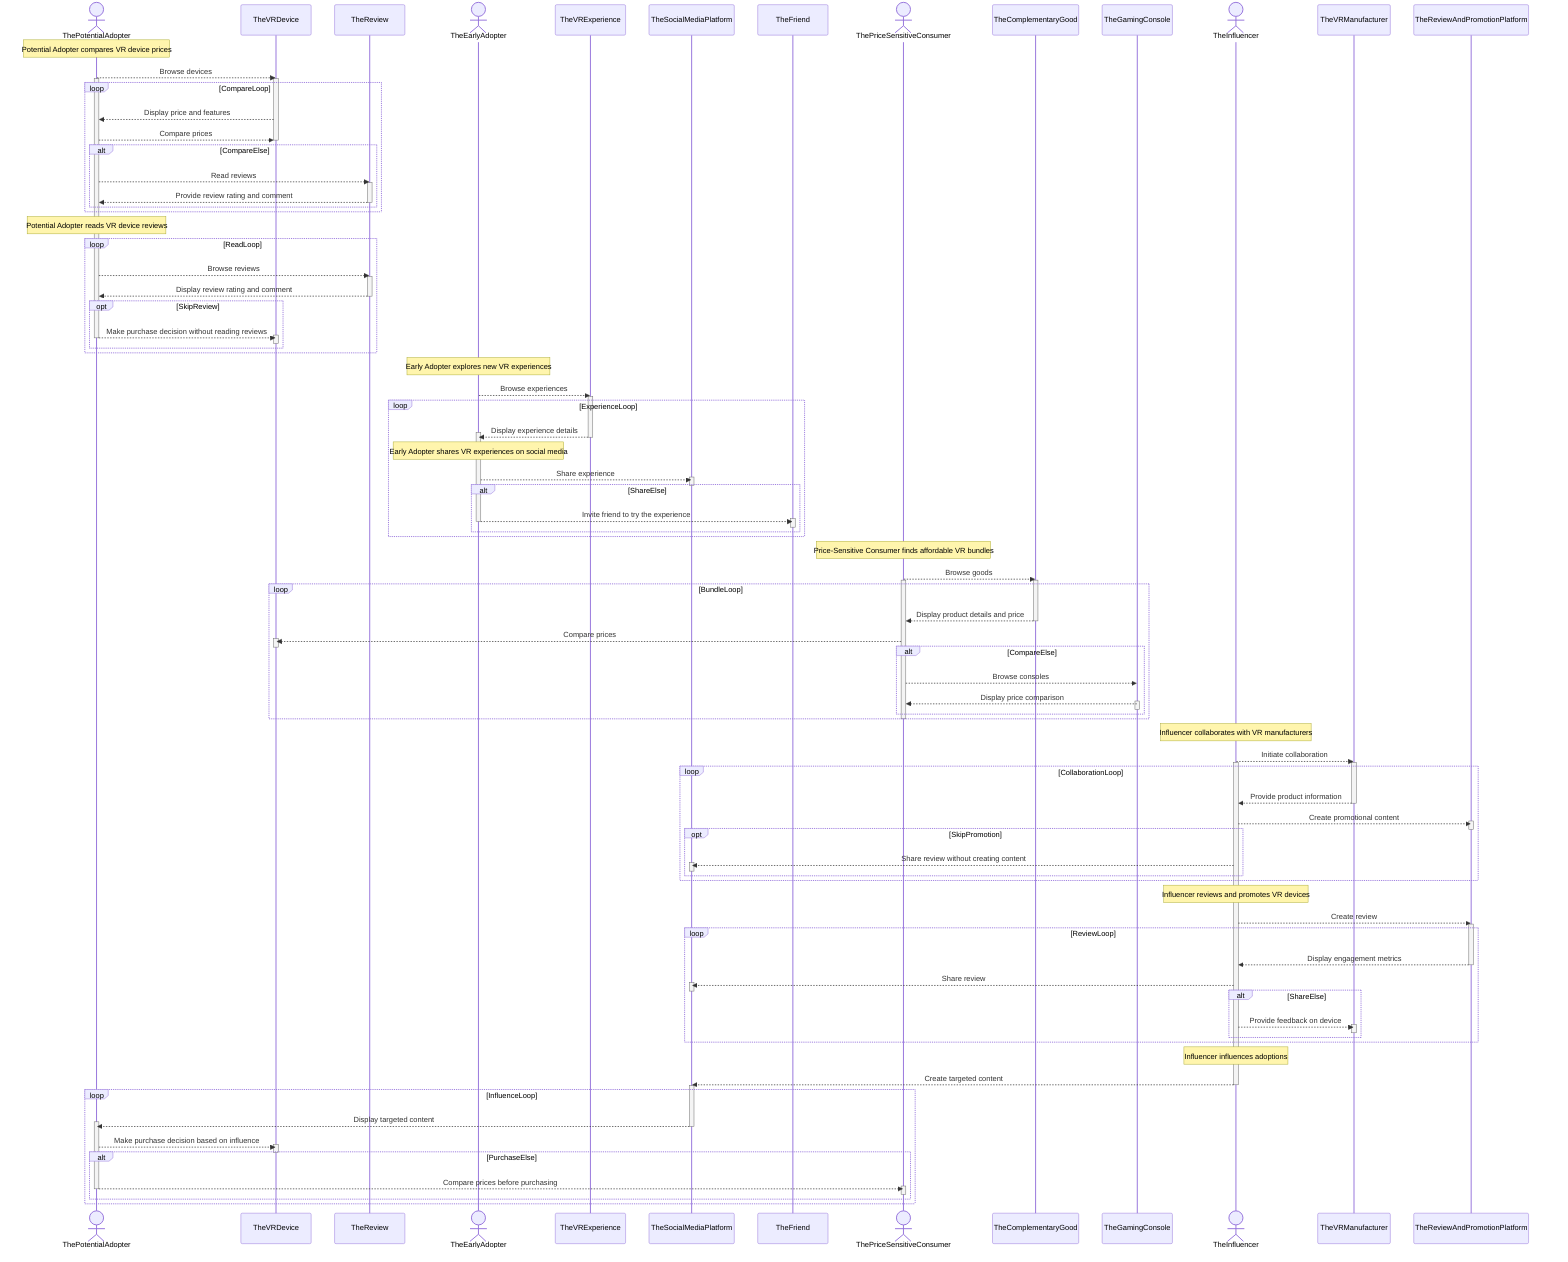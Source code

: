 sequenceDiagram
    actor ThePotentialAdopter
    note over ThePotentialAdopter: Potential Adopter compares VR device prices
    ThePotentialAdopter -->> TheVRDevice: Browse devices
    activate ThePotentialAdopter
    activate TheVRDevice
    loop CompareLoop
        TheVRDevice -->> ThePotentialAdopter: Display price and features
        ThePotentialAdopter -->> TheVRDevice: Compare prices
        deactivate TheVRDevice
        alt CompareElse
            ThePotentialAdopter -->> TheReview: Read reviews
            activate TheReview 
            TheReview -->> ThePotentialAdopter: Provide review rating and comment
            deactivate TheReview
            end 
        end
    note over ThePotentialAdopter: Potential Adopter reads VR device reviews
    loop ReadLoop
        ThePotentialAdopter -->> TheReview: Browse reviews
        activate TheReview
        TheReview -->> ThePotentialAdopter: Display review rating and comment
        deactivate TheReview
        opt SkipReview
            ThePotentialAdopter -->> TheVRDevice: Make purchase decision without reading reviews
            deactivate ThePotentialAdopter
            activate TheVRDevice
            deactivate TheVRDevice
            end 
        end 

    actor TheEarlyAdopter
    note over TheEarlyAdopter: Early Adopter explores new VR experiences
    
    TheEarlyAdopter -->> TheVRExperience: Browse experiences
    activate TheVRExperience
    loop ExperienceLoop
        TheVRExperience -->> TheEarlyAdopter: Display experience details
        activate TheEarlyAdopter
        deactivate TheVRExperience
        note over TheEarlyAdopter: Early Adopter shares VR experiences on social media
        TheEarlyAdopter -->> TheSocialMediaPlatform: Share experience
        activate TheSocialMediaPlatform
        deactivate TheSocialMediaPlatform
        alt ShareElse
            TheEarlyAdopter -->> TheFriend: Invite friend to try the experience
            activate TheFriend
            deactivate TheFriend
            deactivate TheEarlyAdopter
            end 
        end 

    actor ThePriceSensitiveConsumer
    note over ThePriceSensitiveConsumer: Price-Sensitive Consumer finds affordable VR bundles
    ThePriceSensitiveConsumer -->> TheComplementaryGood: Browse goods
    activate ThePriceSensitiveConsumer
    activate TheComplementaryGood
    loop BundleLoop
        TheComplementaryGood -->> ThePriceSensitiveConsumer: Display product details and price
        deactivate TheComplementaryGood
        ThePriceSensitiveConsumer -->> TheVRDevice: Compare prices
        activate TheVRDevice
        deactivate TheVRDevice
        alt CompareElse
            ThePriceSensitiveConsumer -->> TheGamingConsole: Browse consoles
            TheGamingConsole -->> ThePriceSensitiveConsumer: Display price comparison
            activate TheGamingConsole
            deactivate TheGamingConsole
            end 
        end 
    deactivate ThePriceSensitiveConsumer

    actor TheInfluencer
    note over TheInfluencer: Influencer collaborates with VR manufacturers
    TheInfluencer -->> TheVRManufacturer: Initiate collaboration
    activate TheInfluencer
    activate TheVRManufacturer
    loop CollaborationLoop
        TheVRManufacturer -->> TheInfluencer: Provide product information
        deactivate TheVRManufacturer
        TheInfluencer -->> TheReviewAndPromotionPlatform: Create promotional content
        activate TheReviewAndPromotionPlatform
        deactivate TheReviewAndPromotionPlatform
        opt SkipPromotion
            TheInfluencer -->> TheSocialMediaPlatform: Share review without creating content
            activate TheSocialMediaPlatform
            deactivate TheSocialMediaPlatform
            end 
        end 

    note over TheInfluencer: Influencer reviews and promotes VR devices    
    TheInfluencer -->> TheReviewAndPromotionPlatform: Create review
    activate TheReviewAndPromotionPlatform
    loop ReviewLoop
        TheReviewAndPromotionPlatform -->> TheInfluencer: Display engagement metrics
        deactivate TheReviewAndPromotionPlatform
        TheInfluencer -->> TheSocialMediaPlatform: Share review
        activate TheSocialMediaPlatform
        deactivate TheSocialMediaPlatform
        alt ShareElse
            TheInfluencer -->> TheVRManufacturer: Provide feedback on device
            activate TheVRManufacturer
            deactivate TheVRManufacturer
            end 
        end 

    note over TheInfluencer: Influencer influences adoptions
    TheInfluencer -->> TheSocialMediaPlatform: Create targeted content
    deactivate TheInfluencer
    activate TheSocialMediaPlatform
    loop InfluenceLoop
        TheSocialMediaPlatform -->> ThePotentialAdopter: Display targeted content
        activate ThePotentialAdopter
        deactivate TheSocialMediaPlatform
        ThePotentialAdopter -->> TheVRDevice: Make purchase decision based on influence
        activate TheVRDevice
        deactivate TheVRDevice
        alt PurchaseElse
            ThePotentialAdopter -->> ThePriceSensitiveConsumer: Compare prices before purchasing
            activate ThePriceSensitiveConsumer
            deactivate ThePriceSensitiveConsumer
            deactivate ThePotentialAdopter
        end 
    end